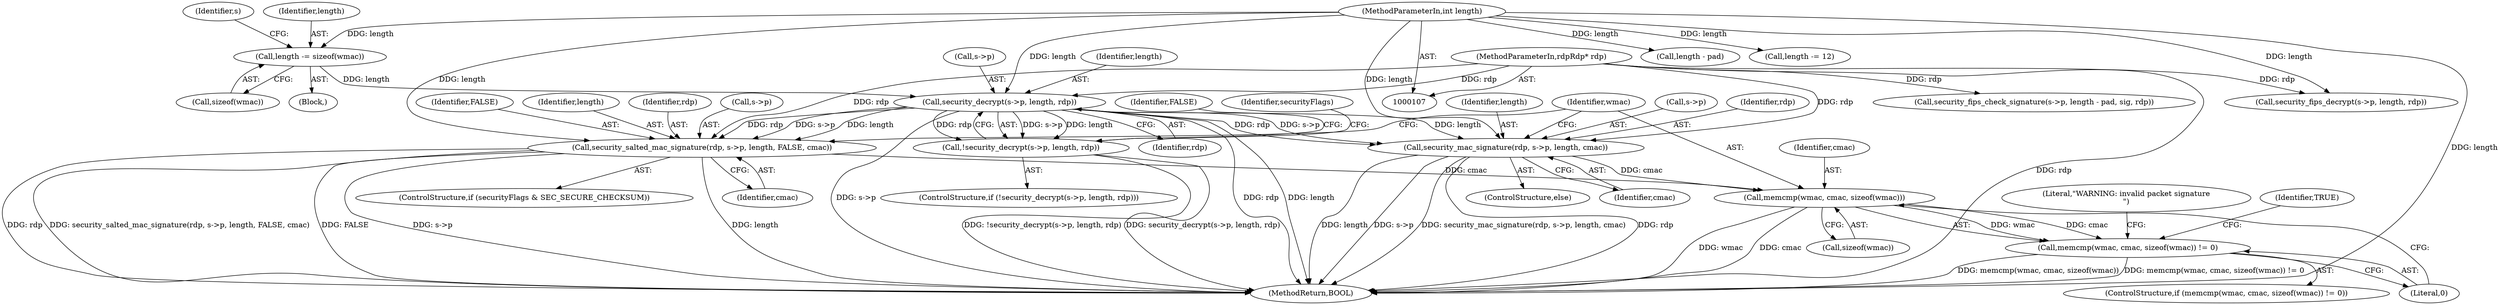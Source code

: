 digraph "0_FreeRDP_7d58aac24fe20ffaad7bd9b40c9ddf457c1b06e7@API" {
"1000209" [label="(Call,security_decrypt(s->p, length, rdp))"];
"1000203" [label="(Call,length -= sizeof(wmac))"];
"1000110" [label="(MethodParameterIn,int length)"];
"1000108" [label="(MethodParameterIn,rdpRdp* rdp)"];
"1000208" [label="(Call,!security_decrypt(s->p, length, rdp))"];
"1000221" [label="(Call,security_salted_mac_signature(rdp, s->p, length, FALSE, cmac))"];
"1000239" [label="(Call,memcmp(wmac, cmac, sizeof(wmac)))"];
"1000238" [label="(Call,memcmp(wmac, cmac, sizeof(wmac)) != 0)"];
"1000230" [label="(Call,security_mac_signature(rdp, s->p, length, cmac))"];
"1000205" [label="(Call,sizeof(wmac))"];
"1000228" [label="(Identifier,cmac)"];
"1000227" [label="(Identifier,FALSE)"];
"1000217" [label="(ControlStructure,if (securityFlags & SEC_SECURE_CHECKSUM))"];
"1000110" [label="(MethodParameterIn,int length)"];
"1000112" [label="(Block,)"];
"1000208" [label="(Call,!security_decrypt(s->p, length, rdp))"];
"1000229" [label="(ControlStructure,else)"];
"1000249" [label="(Identifier,TRUE)"];
"1000203" [label="(Call,length -= sizeof(wmac))"];
"1000236" [label="(Identifier,cmac)"];
"1000216" [label="(Identifier,FALSE)"];
"1000211" [label="(Identifier,s)"];
"1000226" [label="(Identifier,length)"];
"1000174" [label="(Call,length - pad)"];
"1000108" [label="(MethodParameterIn,rdpRdp* rdp)"];
"1000170" [label="(Call,security_fips_check_signature(s->p, length - pad, sig, rdp))"];
"1000152" [label="(Call,length -= 12)"];
"1000237" [label="(ControlStructure,if (memcmp(wmac, cmac, sizeof(wmac)) != 0))"];
"1000241" [label="(Identifier,cmac)"];
"1000239" [label="(Call,memcmp(wmac, cmac, sizeof(wmac)))"];
"1000209" [label="(Call,security_decrypt(s->p, length, rdp))"];
"1000235" [label="(Identifier,length)"];
"1000213" [label="(Identifier,length)"];
"1000219" [label="(Identifier,securityFlags)"];
"1000240" [label="(Identifier,wmac)"];
"1000244" [label="(Literal,0)"];
"1000204" [label="(Identifier,length)"];
"1000242" [label="(Call,sizeof(wmac))"];
"1000250" [label="(MethodReturn,BOOL)"];
"1000232" [label="(Call,s->p)"];
"1000238" [label="(Call,memcmp(wmac, cmac, sizeof(wmac)) != 0)"];
"1000222" [label="(Identifier,rdp)"];
"1000207" [label="(ControlStructure,if (!security_decrypt(s->p, length, rdp)))"];
"1000221" [label="(Call,security_salted_mac_signature(rdp, s->p, length, FALSE, cmac))"];
"1000231" [label="(Identifier,rdp)"];
"1000230" [label="(Call,security_mac_signature(rdp, s->p, length, cmac))"];
"1000247" [label="(Literal,\"WARNING: invalid packet signature\n\")"];
"1000223" [label="(Call,s->p)"];
"1000210" [label="(Call,s->p)"];
"1000214" [label="(Identifier,rdp)"];
"1000157" [label="(Call,security_fips_decrypt(s->p, length, rdp))"];
"1000209" -> "1000208"  [label="AST: "];
"1000209" -> "1000214"  [label="CFG: "];
"1000210" -> "1000209"  [label="AST: "];
"1000213" -> "1000209"  [label="AST: "];
"1000214" -> "1000209"  [label="AST: "];
"1000208" -> "1000209"  [label="CFG: "];
"1000209" -> "1000250"  [label="DDG: s->p"];
"1000209" -> "1000250"  [label="DDG: rdp"];
"1000209" -> "1000250"  [label="DDG: length"];
"1000209" -> "1000208"  [label="DDG: s->p"];
"1000209" -> "1000208"  [label="DDG: length"];
"1000209" -> "1000208"  [label="DDG: rdp"];
"1000203" -> "1000209"  [label="DDG: length"];
"1000110" -> "1000209"  [label="DDG: length"];
"1000108" -> "1000209"  [label="DDG: rdp"];
"1000209" -> "1000221"  [label="DDG: rdp"];
"1000209" -> "1000221"  [label="DDG: s->p"];
"1000209" -> "1000221"  [label="DDG: length"];
"1000209" -> "1000230"  [label="DDG: rdp"];
"1000209" -> "1000230"  [label="DDG: s->p"];
"1000209" -> "1000230"  [label="DDG: length"];
"1000203" -> "1000112"  [label="AST: "];
"1000203" -> "1000205"  [label="CFG: "];
"1000204" -> "1000203"  [label="AST: "];
"1000205" -> "1000203"  [label="AST: "];
"1000211" -> "1000203"  [label="CFG: "];
"1000110" -> "1000203"  [label="DDG: length"];
"1000110" -> "1000107"  [label="AST: "];
"1000110" -> "1000250"  [label="DDG: length"];
"1000110" -> "1000152"  [label="DDG: length"];
"1000110" -> "1000157"  [label="DDG: length"];
"1000110" -> "1000174"  [label="DDG: length"];
"1000110" -> "1000221"  [label="DDG: length"];
"1000110" -> "1000230"  [label="DDG: length"];
"1000108" -> "1000107"  [label="AST: "];
"1000108" -> "1000250"  [label="DDG: rdp"];
"1000108" -> "1000157"  [label="DDG: rdp"];
"1000108" -> "1000170"  [label="DDG: rdp"];
"1000108" -> "1000221"  [label="DDG: rdp"];
"1000108" -> "1000230"  [label="DDG: rdp"];
"1000208" -> "1000207"  [label="AST: "];
"1000216" -> "1000208"  [label="CFG: "];
"1000219" -> "1000208"  [label="CFG: "];
"1000208" -> "1000250"  [label="DDG: security_decrypt(s->p, length, rdp)"];
"1000208" -> "1000250"  [label="DDG: !security_decrypt(s->p, length, rdp)"];
"1000221" -> "1000217"  [label="AST: "];
"1000221" -> "1000228"  [label="CFG: "];
"1000222" -> "1000221"  [label="AST: "];
"1000223" -> "1000221"  [label="AST: "];
"1000226" -> "1000221"  [label="AST: "];
"1000227" -> "1000221"  [label="AST: "];
"1000228" -> "1000221"  [label="AST: "];
"1000240" -> "1000221"  [label="CFG: "];
"1000221" -> "1000250"  [label="DDG: security_salted_mac_signature(rdp, s->p, length, FALSE, cmac)"];
"1000221" -> "1000250"  [label="DDG: FALSE"];
"1000221" -> "1000250"  [label="DDG: s->p"];
"1000221" -> "1000250"  [label="DDG: length"];
"1000221" -> "1000250"  [label="DDG: rdp"];
"1000221" -> "1000239"  [label="DDG: cmac"];
"1000239" -> "1000238"  [label="AST: "];
"1000239" -> "1000242"  [label="CFG: "];
"1000240" -> "1000239"  [label="AST: "];
"1000241" -> "1000239"  [label="AST: "];
"1000242" -> "1000239"  [label="AST: "];
"1000244" -> "1000239"  [label="CFG: "];
"1000239" -> "1000250"  [label="DDG: wmac"];
"1000239" -> "1000250"  [label="DDG: cmac"];
"1000239" -> "1000238"  [label="DDG: wmac"];
"1000239" -> "1000238"  [label="DDG: cmac"];
"1000230" -> "1000239"  [label="DDG: cmac"];
"1000238" -> "1000237"  [label="AST: "];
"1000238" -> "1000244"  [label="CFG: "];
"1000244" -> "1000238"  [label="AST: "];
"1000247" -> "1000238"  [label="CFG: "];
"1000249" -> "1000238"  [label="CFG: "];
"1000238" -> "1000250"  [label="DDG: memcmp(wmac, cmac, sizeof(wmac))"];
"1000238" -> "1000250"  [label="DDG: memcmp(wmac, cmac, sizeof(wmac)) != 0"];
"1000230" -> "1000229"  [label="AST: "];
"1000230" -> "1000236"  [label="CFG: "];
"1000231" -> "1000230"  [label="AST: "];
"1000232" -> "1000230"  [label="AST: "];
"1000235" -> "1000230"  [label="AST: "];
"1000236" -> "1000230"  [label="AST: "];
"1000240" -> "1000230"  [label="CFG: "];
"1000230" -> "1000250"  [label="DDG: rdp"];
"1000230" -> "1000250"  [label="DDG: length"];
"1000230" -> "1000250"  [label="DDG: s->p"];
"1000230" -> "1000250"  [label="DDG: security_mac_signature(rdp, s->p, length, cmac)"];
}
